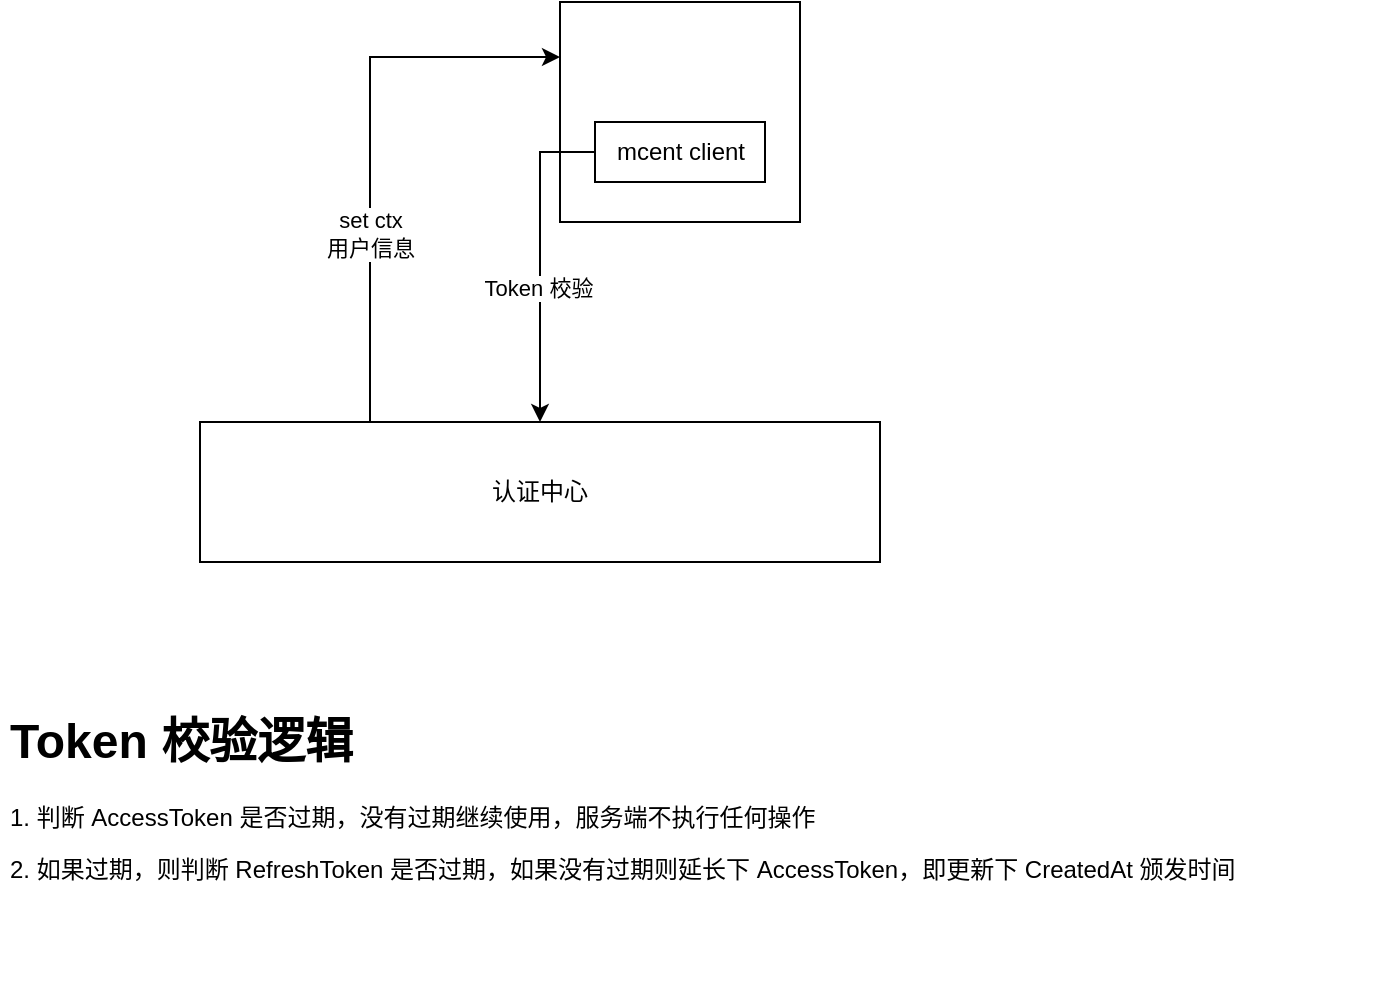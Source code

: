<mxfile version="20.5.3" type="embed"><diagram id="2zJQCCvsDvWX1xug0e1S" name="Page-1"><mxGraphModel dx="957" dy="402" grid="1" gridSize="10" guides="1" tooltips="1" connect="1" arrows="1" fold="1" page="1" pageScale="1" pageWidth="850" pageHeight="1100" math="0" shadow="0"><root><mxCell id="0"/><mxCell id="1" parent="0"/><mxCell id="15" style="edgeStyle=orthogonalEdgeStyle;rounded=0;orthogonalLoop=1;jettySize=auto;html=1;exitX=0.25;exitY=0;exitDx=0;exitDy=0;entryX=0;entryY=0.25;entryDx=0;entryDy=0;" parent="1" source="10" target="11" edge="1"><mxGeometry relative="1" as="geometry"/></mxCell><mxCell id="16" value="set ctx&lt;br&gt;用户信息" style="edgeLabel;html=1;align=center;verticalAlign=middle;resizable=0;points=[];" parent="15" vertex="1" connectable="0"><mxGeometry x="-0.323" relative="1" as="geometry"><mxPoint as="offset"/></mxGeometry></mxCell><mxCell id="10" value="认证中心" style="rounded=0;whiteSpace=wrap;html=1;" parent="1" vertex="1"><mxGeometry x="160" y="270" width="340" height="70" as="geometry"/></mxCell><mxCell id="11" value="" style="rounded=0;whiteSpace=wrap;html=1;" parent="1" vertex="1"><mxGeometry x="340" y="60" width="120" height="110" as="geometry"/></mxCell><mxCell id="13" style="edgeStyle=orthogonalEdgeStyle;rounded=0;orthogonalLoop=1;jettySize=auto;html=1;entryX=0.5;entryY=0;entryDx=0;entryDy=0;exitX=0;exitY=0.5;exitDx=0;exitDy=0;" parent="1" source="12" target="10" edge="1"><mxGeometry relative="1" as="geometry"/></mxCell><mxCell id="14" value="Token 校验" style="edgeLabel;html=1;align=center;verticalAlign=middle;resizable=0;points=[];" parent="13" vertex="1" connectable="0"><mxGeometry x="0.175" y="-1" relative="1" as="geometry"><mxPoint as="offset"/></mxGeometry></mxCell><mxCell id="12" value="mcent client" style="rounded=0;whiteSpace=wrap;html=1;" parent="1" vertex="1"><mxGeometry x="357.5" y="120" width="85" height="30" as="geometry"/></mxCell><mxCell id="17" value="&lt;h1&gt;Token 校验逻辑&lt;/h1&gt;&lt;p&gt;1. 判断 AccessToken 是否过期，没有过期继续使用，服务端不执行任何操作&lt;/p&gt;&lt;p&gt;2. 如果过期，则判断 RefreshToken 是否过期，如果没有过期则延长下 AccessToken，即更新下 CreatedAt 颁发时间&lt;/p&gt;" style="text;html=1;strokeColor=none;fillColor=none;spacing=5;spacingTop=-20;whiteSpace=wrap;overflow=hidden;rounded=0;" vertex="1" parent="1"><mxGeometry x="60" y="410" width="690" height="150" as="geometry"/></mxCell></root></mxGraphModel></diagram></mxfile>